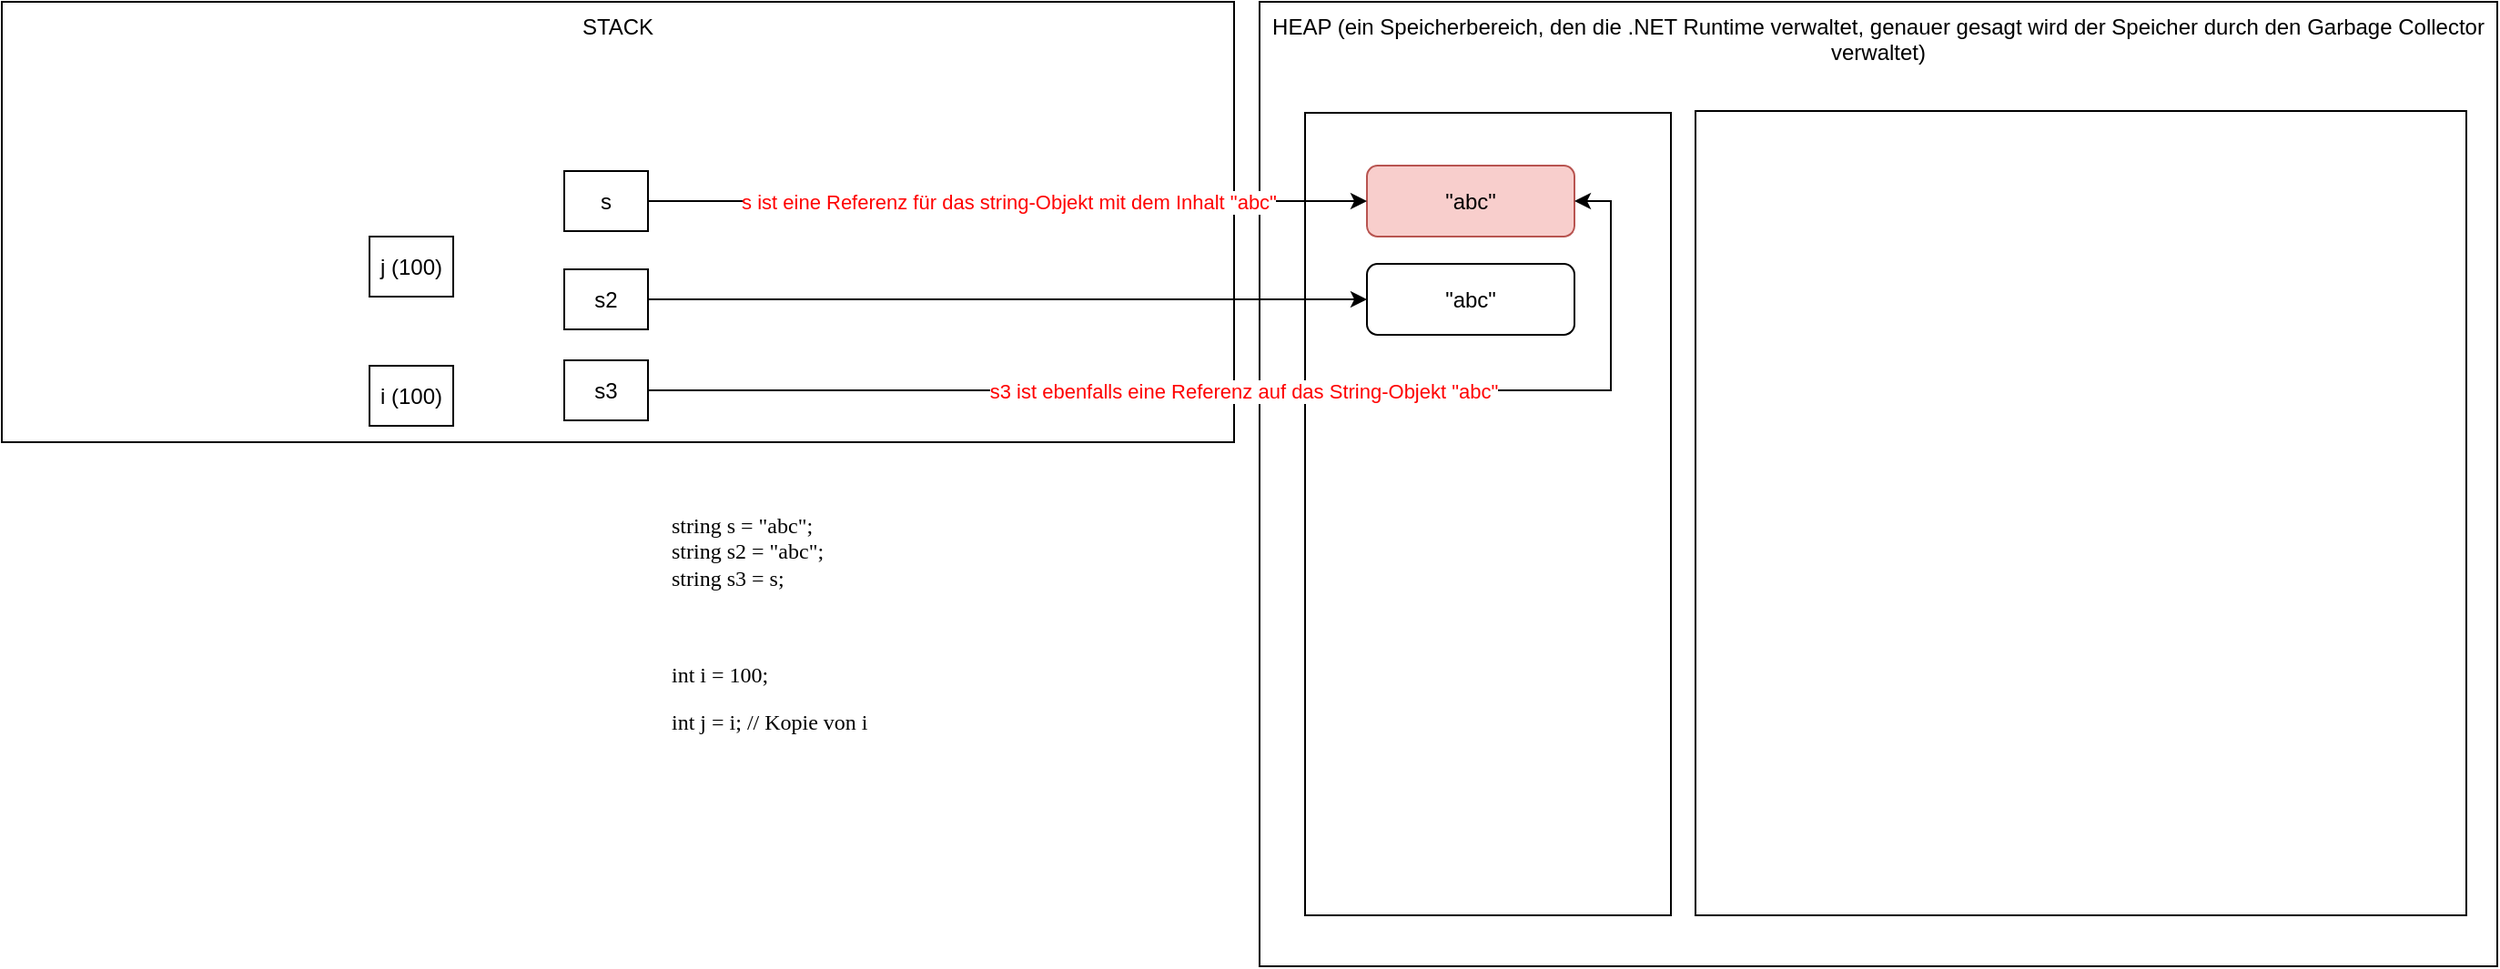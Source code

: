 <mxfile version="21.1.2" type="device" pages="2">
  <diagram name="Seite-1" id="4LkN7PqeiuDIaOTyuzP9">
    <mxGraphModel dx="1995" dy="703" grid="0" gridSize="10" guides="1" tooltips="1" connect="1" arrows="1" fold="1" page="0" pageScale="1" pageWidth="827" pageHeight="1169" math="0" shadow="0">
      <root>
        <mxCell id="0" />
        <mxCell id="1" parent="0" />
        <mxCell id="aHRw698DwZF6H_5OIxc2-1" value="HEAP (ein Speicherbereich, den die .NET Runtime verwaltet, genauer gesagt wird der Speicher durch den Garbage Collector verwaltet)" style="rounded=0;whiteSpace=wrap;html=1;verticalAlign=top;" vertex="1" parent="1">
          <mxGeometry x="50" y="120" width="680" height="530" as="geometry" />
        </mxCell>
        <mxCell id="aHRw698DwZF6H_5OIxc2-2" value="" style="rounded=0;whiteSpace=wrap;html=1;" vertex="1" parent="1">
          <mxGeometry x="75" y="181" width="201" height="441" as="geometry" />
        </mxCell>
        <mxCell id="aHRw698DwZF6H_5OIxc2-3" value="" style="rounded=0;whiteSpace=wrap;html=1;" vertex="1" parent="1">
          <mxGeometry x="289.5" y="180" width="423.5" height="442" as="geometry" />
        </mxCell>
        <mxCell id="aHRw698DwZF6H_5OIxc2-5" value="&quot;abc&quot;" style="rounded=1;whiteSpace=wrap;html=1;fillColor=#f8cecc;strokeColor=#b85450;" vertex="1" parent="1">
          <mxGeometry x="109" y="210" width="114" height="39" as="geometry" />
        </mxCell>
        <mxCell id="aHRw698DwZF6H_5OIxc2-7" value="&lt;pre&gt;&lt;font face=&quot;Lucida Console&quot;&gt;string s = &quot;abc&quot;;&lt;br&gt;string s2 = &quot;abc&quot;;&lt;br&gt;string s3 = s;&lt;/font&gt;&lt;/pre&gt;&lt;pre&gt;&lt;font face=&quot;Lucida Console&quot;&gt;&lt;br&gt;&lt;/font&gt;&lt;/pre&gt;&lt;pre&gt;&lt;font face=&quot;Lucida Console&quot;&gt;int i = 100;&lt;/font&gt;&lt;/pre&gt;&lt;pre&gt;&lt;font face=&quot;Lucida Console&quot;&gt;int j = i; // Kopie von i&lt;/font&gt;&lt;/pre&gt;" style="text;html=1;strokeColor=none;fillColor=none;spacing=5;spacingTop=-20;whiteSpace=wrap;overflow=hidden;rounded=0;" vertex="1" parent="1">
          <mxGeometry x="-278" y="399" width="230" height="147" as="geometry" />
        </mxCell>
        <mxCell id="aHRw698DwZF6H_5OIxc2-8" value="STACK" style="rounded=0;whiteSpace=wrap;html=1;verticalAlign=top;" vertex="1" parent="1">
          <mxGeometry x="-641" y="120" width="677" height="242" as="geometry" />
        </mxCell>
        <mxCell id="aHRw698DwZF6H_5OIxc2-10" value="&lt;font color=&quot;#ff0000&quot;&gt;s ist eine Referenz für das string-Objekt mit dem Inhalt &quot;abc&quot;&lt;/font&gt;" style="edgeStyle=orthogonalEdgeStyle;rounded=0;orthogonalLoop=1;jettySize=auto;html=1;horizontal=1;" edge="1" parent="1" source="aHRw698DwZF6H_5OIxc2-9" target="aHRw698DwZF6H_5OIxc2-5">
          <mxGeometry relative="1" as="geometry" />
        </mxCell>
        <mxCell id="aHRw698DwZF6H_5OIxc2-9" value="s" style="rounded=0;whiteSpace=wrap;html=1;" vertex="1" parent="1">
          <mxGeometry x="-332" y="213" width="46" height="33" as="geometry" />
        </mxCell>
        <mxCell id="aHRw698DwZF6H_5OIxc2-14" style="edgeStyle=orthogonalEdgeStyle;rounded=0;orthogonalLoop=1;jettySize=auto;html=1;" edge="1" parent="1" source="aHRw698DwZF6H_5OIxc2-11" target="aHRw698DwZF6H_5OIxc2-13">
          <mxGeometry relative="1" as="geometry" />
        </mxCell>
        <mxCell id="aHRw698DwZF6H_5OIxc2-11" value="s2" style="rounded=0;whiteSpace=wrap;html=1;" vertex="1" parent="1">
          <mxGeometry x="-332" y="267" width="46" height="33" as="geometry" />
        </mxCell>
        <mxCell id="aHRw698DwZF6H_5OIxc2-13" value="&quot;abc&quot;" style="rounded=1;whiteSpace=wrap;html=1;" vertex="1" parent="1">
          <mxGeometry x="109" y="264" width="114" height="39" as="geometry" />
        </mxCell>
        <mxCell id="aHRw698DwZF6H_5OIxc2-16" value="&lt;font color=&quot;#ff0000&quot;&gt;s3 ist ebenfalls eine Referenz auf das String-Objekt &quot;abc&quot;&lt;/font&gt;" style="edgeStyle=orthogonalEdgeStyle;rounded=0;orthogonalLoop=1;jettySize=auto;html=1;entryX=1;entryY=0.5;entryDx=0;entryDy=0;" edge="1" parent="1" source="aHRw698DwZF6H_5OIxc2-15" target="aHRw698DwZF6H_5OIxc2-5">
          <mxGeometry relative="1" as="geometry" />
        </mxCell>
        <mxCell id="aHRw698DwZF6H_5OIxc2-15" value="s3" style="rounded=0;whiteSpace=wrap;html=1;" vertex="1" parent="1">
          <mxGeometry x="-332" y="317" width="46" height="33" as="geometry" />
        </mxCell>
        <mxCell id="aHRw698DwZF6H_5OIxc2-19" value="i (100)" style="rounded=0;whiteSpace=wrap;html=1;" vertex="1" parent="1">
          <mxGeometry x="-439" y="320" width="46" height="33" as="geometry" />
        </mxCell>
        <mxCell id="aHRw698DwZF6H_5OIxc2-21" value="j (100)" style="rounded=0;whiteSpace=wrap;html=1;" vertex="1" parent="1">
          <mxGeometry x="-439" y="249" width="46" height="33" as="geometry" />
        </mxCell>
      </root>
    </mxGraphModel>
  </diagram>
  <diagram id="jun1YqJocx87SKE8uRPH" name="Seite-2">
    <mxGraphModel dx="2362" dy="720" grid="0" gridSize="10" guides="1" tooltips="1" connect="1" arrows="1" fold="1" page="0" pageScale="1" pageWidth="827" pageHeight="1169" math="0" shadow="0">
      <root>
        <mxCell id="0" />
        <mxCell id="1" parent="0" />
        <mxCell id="qNAa7YT3atLFo1M0cR3Q-1" value="STACK" style="rounded=0;whiteSpace=wrap;html=1;verticalAlign=top;" vertex="1" parent="1">
          <mxGeometry x="-647" y="352" width="631" height="242" as="geometry" />
        </mxCell>
        <mxCell id="qNAa7YT3atLFo1M0cR3Q-8" value="" style="rounded=0;whiteSpace=wrap;html=1;fillColor=#d5e8d4;strokeColor=#82b366;" vertex="1" parent="1">
          <mxGeometry x="-620.5" y="487" width="578" height="60" as="geometry" />
        </mxCell>
        <mxCell id="qNAa7YT3atLFo1M0cR3Q-9" value="bmi" style="rounded=0;whiteSpace=wrap;html=1;" vertex="1" parent="1">
          <mxGeometry x="-607.5" y="500.5" width="136" height="33" as="geometry" />
        </mxCell>
        <mxCell id="qNAa7YT3atLFo1M0cR3Q-11" style="edgeStyle=entityRelationEdgeStyle;rounded=0;orthogonalLoop=1;jettySize=auto;html=1;entryX=1;entryY=0.5;entryDx=0;entryDy=0;" edge="1" parent="1" source="qNAa7YT3atLFo1M0cR3Q-10">
          <mxGeometry relative="1" as="geometry">
            <mxPoint x="-182.5" y="186" as="targetPoint" />
          </mxGeometry>
        </mxCell>
        <mxCell id="qNAa7YT3atLFo1M0cR3Q-13" style="edgeStyle=entityRelationEdgeStyle;rounded=0;orthogonalLoop=1;jettySize=auto;html=1;entryX=1;entryY=0.5;entryDx=0;entryDy=0;" edge="1" parent="1" source="qNAa7YT3atLFo1M0cR3Q-12" target="qNAa7YT3atLFo1M0cR3Q-8">
          <mxGeometry relative="1" as="geometry" />
        </mxCell>
        <mxCell id="qNAa7YT3atLFo1M0cR3Q-12" value="Stack-Frame für Methodenaufruf Main()" style="text;html=1;strokeColor=none;fillColor=none;align=left;verticalAlign=middle;whiteSpace=wrap;rounded=0;" vertex="1" parent="1">
          <mxGeometry x="42" y="480" width="240" height="30" as="geometry" />
        </mxCell>
        <mxCell id="qNAa7YT3atLFo1M0cR3Q-19" value="Stack-Frame für Methodenaufruf CalculateBMI(10, 5)" style="text;html=1;strokeColor=none;fillColor=none;align=left;verticalAlign=middle;whiteSpace=wrap;rounded=0;" vertex="1" parent="1">
          <mxGeometry x="46" y="393" width="240" height="30" as="geometry" />
        </mxCell>
        <mxCell id="qNAa7YT3atLFo1M0cR3Q-20" style="edgeStyle=entityRelationEdgeStyle;rounded=0;orthogonalLoop=1;jettySize=auto;html=1;entryX=1;entryY=0.5;entryDx=0;entryDy=0;exitX=0;exitY=0.5;exitDx=0;exitDy=0;" edge="1" parent="1" source="qNAa7YT3atLFo1M0cR3Q-19" target="qNAa7YT3atLFo1M0cR3Q-23">
          <mxGeometry relative="1" as="geometry">
            <mxPoint x="-42.5" y="439" as="targetPoint" />
          </mxGeometry>
        </mxCell>
        <mxCell id="qNAa7YT3atLFo1M0cR3Q-22" value="" style="group" vertex="1" connectable="0" parent="1">
          <mxGeometry x="-620.5" y="409" width="578" height="60" as="geometry" />
        </mxCell>
        <mxCell id="qNAa7YT3atLFo1M0cR3Q-23" value="" style="rounded=0;whiteSpace=wrap;html=1;fillColor=#d5e8d4;strokeColor=#82b366;" vertex="1" parent="qNAa7YT3atLFo1M0cR3Q-22">
          <mxGeometry width="578" height="60" as="geometry" />
        </mxCell>
        <mxCell id="qNAa7YT3atLFo1M0cR3Q-24" value="weightInGrams (10)" style="rounded=0;whiteSpace=wrap;html=1;" vertex="1" parent="qNAa7YT3atLFo1M0cR3Q-22">
          <mxGeometry x="10" y="14" width="136" height="33" as="geometry" />
        </mxCell>
        <mxCell id="qNAa7YT3atLFo1M0cR3Q-25" value="heightInCentimeters (5)" style="rounded=0;whiteSpace=wrap;html=1;" vertex="1" parent="qNAa7YT3atLFo1M0cR3Q-22">
          <mxGeometry x="149" y="14" width="136" height="33" as="geometry" />
        </mxCell>
        <mxCell id="qNAa7YT3atLFo1M0cR3Q-26" value="weightInKilograms (0.001)" style="rounded=0;whiteSpace=wrap;html=1;" vertex="1" parent="qNAa7YT3atLFo1M0cR3Q-22">
          <mxGeometry x="288" y="14" width="136" height="33" as="geometry" />
        </mxCell>
        <mxCell id="qNAa7YT3atLFo1M0cR3Q-27" value="heightInMeters (0.05)" style="rounded=0;whiteSpace=wrap;html=1;" vertex="1" parent="qNAa7YT3atLFo1M0cR3Q-22">
          <mxGeometry x="429" y="14" width="136" height="33" as="geometry" />
        </mxCell>
        <mxCell id="qNAa7YT3atLFo1M0cR3Q-28" value="STACK" style="rounded=0;whiteSpace=wrap;html=1;verticalAlign=top;" vertex="1" parent="1">
          <mxGeometry x="-917" y="767" width="597" height="217" as="geometry" />
        </mxCell>
        <mxCell id="qNAa7YT3atLFo1M0cR3Q-29" value="" style="rounded=0;whiteSpace=wrap;html=1;fillColor=#d5e8d4;strokeColor=#82b366;" vertex="1" parent="1">
          <mxGeometry x="-862" y="902" width="504" height="60" as="geometry" />
        </mxCell>
        <mxCell id="qNAa7YT3atLFo1M0cR3Q-30" value="name" style="rounded=0;whiteSpace=wrap;html=1;" vertex="1" parent="1">
          <mxGeometry x="-739.5" y="915.5" width="136" height="33" as="geometry" />
        </mxCell>
        <mxCell id="qNAa7YT3atLFo1M0cR3Q-31" style="rounded=0;orthogonalLoop=1;jettySize=auto;html=1;entryX=0.5;entryY=1;entryDx=0;entryDy=0;dashed=1;dashPattern=1 4;edgeStyle=orthogonalEdgeStyle;curved=1;" edge="1" parent="1" source="qNAa7YT3atLFo1M0cR3Q-32" target="qNAa7YT3atLFo1M0cR3Q-29">
          <mxGeometry relative="1" as="geometry" />
        </mxCell>
        <mxCell id="qNAa7YT3atLFo1M0cR3Q-32" value="Stack-Frame für Methodenaufruf Main()" style="text;html=1;strokeColor=none;fillColor=none;align=left;verticalAlign=middle;whiteSpace=wrap;rounded=0;" vertex="1" parent="1">
          <mxGeometry x="-1072" y="1074" width="240" height="30" as="geometry" />
        </mxCell>
        <mxCell id="qNAa7YT3atLFo1M0cR3Q-41" value="HEAP" style="rounded=0;whiteSpace=wrap;html=1;verticalAlign=top;" vertex="1" parent="1">
          <mxGeometry x="-289.5" y="767" width="631" height="611" as="geometry" />
        </mxCell>
        <mxCell id="rG0bp4wRbguklgLs4Bnp-1" value="&quot;Rainer&quot;" style="rounded=1;whiteSpace=wrap;html=1;fillColor=#f8cecc;strokeColor=#b85450;" vertex="1" parent="1">
          <mxGeometry x="-232" y="837" width="114" height="39" as="geometry" />
        </mxCell>
        <mxCell id="rG0bp4wRbguklgLs4Bnp-2" value="&quot;Zufall&quot;" style="rounded=1;whiteSpace=wrap;html=1;fillColor=#f8cecc;strokeColor=#b85450;" vertex="1" parent="1">
          <mxGeometry x="-232" y="897" width="114" height="39" as="geometry" />
        </mxCell>
        <mxCell id="rG0bp4wRbguklgLs4Bnp-3" value="" style="rounded=0;whiteSpace=wrap;html=1;fillColor=#d5e8d4;strokeColor=#82b366;" vertex="1" parent="1">
          <mxGeometry x="-862" y="833" width="504" height="60" as="geometry" />
        </mxCell>
        <mxCell id="rG0bp4wRbguklgLs4Bnp-4" value="Stack-Frame für Methodenaufruf GetFullName(&quot;Rainer&quot;, &quot;Zufall&quot;)" style="text;html=1;strokeColor=none;fillColor=none;align=left;verticalAlign=middle;whiteSpace=wrap;rounded=0;" vertex="1" parent="1">
          <mxGeometry x="-1102" y="687" width="192" height="30" as="geometry" />
        </mxCell>
        <mxCell id="rG0bp4wRbguklgLs4Bnp-5" style="rounded=0;orthogonalLoop=1;jettySize=auto;html=1;entryX=0;entryY=0.5;entryDx=0;entryDy=0;dashed=1;dashPattern=1 4;edgeStyle=orthogonalEdgeStyle;curved=1;" edge="1" parent="1" source="rG0bp4wRbguklgLs4Bnp-4" target="rG0bp4wRbguklgLs4Bnp-3">
          <mxGeometry relative="1" as="geometry" />
        </mxCell>
        <mxCell id="rG0bp4wRbguklgLs4Bnp-9" style="edgeStyle=orthogonalEdgeStyle;rounded=0;orthogonalLoop=1;jettySize=auto;html=1;exitX=0.5;exitY=0;exitDx=0;exitDy=0;entryX=0.5;entryY=0;entryDx=0;entryDy=0;dashed=1;strokeWidth=2;endArrow=open;endFill=0;fillColor=#6a00ff;strokeColor=#3700CC;" edge="1" parent="1" source="rG0bp4wRbguklgLs4Bnp-6" target="rG0bp4wRbguklgLs4Bnp-1">
          <mxGeometry relative="1" as="geometry">
            <Array as="points">
              <mxPoint x="-674" y="808" />
              <mxPoint x="-175" y="808" />
            </Array>
          </mxGeometry>
        </mxCell>
        <mxCell id="rG0bp4wRbguklgLs4Bnp-6" value="firstName" style="rounded=0;whiteSpace=wrap;html=1;" vertex="1" parent="1">
          <mxGeometry x="-742" y="846.5" width="136" height="33" as="geometry" />
        </mxCell>
        <mxCell id="rG0bp4wRbguklgLs4Bnp-8" style="edgeStyle=orthogonalEdgeStyle;rounded=0;orthogonalLoop=1;jettySize=auto;html=1;entryX=0;entryY=0.5;entryDx=0;entryDy=0;dashed=1;strokeWidth=2;endArrow=open;endFill=0;fillColor=#6a00ff;strokeColor=#3700CC;" edge="1" parent="1" source="rG0bp4wRbguklgLs4Bnp-7" target="rG0bp4wRbguklgLs4Bnp-2">
          <mxGeometry relative="1" as="geometry" />
        </mxCell>
        <mxCell id="rG0bp4wRbguklgLs4Bnp-7" value="lastName" style="rounded=0;whiteSpace=wrap;html=1;" vertex="1" parent="1">
          <mxGeometry x="-593" y="846.5" width="136" height="33" as="geometry" />
        </mxCell>
        <mxCell id="rG0bp4wRbguklgLs4Bnp-11" style="edgeStyle=orthogonalEdgeStyle;rounded=0;orthogonalLoop=1;jettySize=auto;html=1;exitX=0.5;exitY=1;exitDx=0;exitDy=0;dashed=1;strokeWidth=2;endArrow=open;endFill=0;fillColor=#6a00ff;strokeColor=#3700CC;" edge="1" parent="1" source="rG0bp4wRbguklgLs4Bnp-10">
          <mxGeometry relative="1" as="geometry">
            <mxPoint x="-119" y="857" as="targetPoint" />
            <Array as="points">
              <mxPoint x="-525" y="969" />
              <mxPoint x="-2" y="969" />
              <mxPoint x="-2" y="857" />
            </Array>
          </mxGeometry>
        </mxCell>
        <mxCell id="rG0bp4wRbguklgLs4Bnp-10" value="rainer" style="rounded=0;whiteSpace=wrap;html=1;" vertex="1" parent="1">
          <mxGeometry x="-593" y="915.5" width="136" height="33" as="geometry" />
        </mxCell>
        <mxCell id="rG0bp4wRbguklgLs4Bnp-14" style="edgeStyle=orthogonalEdgeStyle;rounded=0;orthogonalLoop=1;jettySize=auto;html=1;entryX=0.5;entryY=0;entryDx=0;entryDy=0;dashed=1;strokeWidth=2;endArrow=open;endFill=0;fillColor=#6a00ff;strokeColor=#3700CC;" edge="1" parent="1" source="rG0bp4wRbguklgLs4Bnp-12" target="rG0bp4wRbguklgLs4Bnp-13">
          <mxGeometry relative="1" as="geometry">
            <Array as="points">
              <mxPoint x="-804" y="693" />
              <mxPoint x="167" y="693" />
            </Array>
          </mxGeometry>
        </mxCell>
        <mxCell id="rG0bp4wRbguklgLs4Bnp-12" value="fullName" style="rounded=0;whiteSpace=wrap;html=1;" vertex="1" parent="1">
          <mxGeometry x="-854" y="846.5" width="99" height="33" as="geometry" />
        </mxCell>
        <mxCell id="rG0bp4wRbguklgLs4Bnp-13" value="&quot;Rainer Zufall&quot;" style="rounded=1;whiteSpace=wrap;html=1;fillColor=#f8cecc;strokeColor=#b85450;" vertex="1" parent="1">
          <mxGeometry x="110" y="822" width="114" height="39" as="geometry" />
        </mxCell>
        <mxCell id="rG0bp4wRbguklgLs4Bnp-15" style="edgeStyle=orthogonalEdgeStyle;rounded=0;orthogonalLoop=1;jettySize=auto;html=1;endArrow=open;strokeColor=#3700CC;dashed=1;strokeWidth=2;endFill=0;fillColor=#6a00ff;" edge="1" parent="1" source="qNAa7YT3atLFo1M0cR3Q-30" target="rG0bp4wRbguklgLs4Bnp-13">
          <mxGeometry relative="1" as="geometry">
            <Array as="points">
              <mxPoint x="-671" y="1083" />
              <mxPoint x="167" y="1083" />
            </Array>
          </mxGeometry>
        </mxCell>
        <mxCell id="rG0bp4wRbguklgLs4Bnp-16" value="int[] {2, 4, 11, 21 }" style="rounded=1;whiteSpace=wrap;html=1;fillColor=#f8cecc;strokeColor=#b85450;" vertex="1" parent="1">
          <mxGeometry x="-196" y="1180" width="114" height="39" as="geometry" />
        </mxCell>
        <mxCell id="rG0bp4wRbguklgLs4Bnp-18" style="edgeStyle=orthogonalEdgeStyle;rounded=0;orthogonalLoop=1;jettySize=auto;html=1;entryX=0;entryY=0.5;entryDx=0;entryDy=0;" edge="1" parent="1" source="rG0bp4wRbguklgLs4Bnp-17" target="rG0bp4wRbguklgLs4Bnp-21">
          <mxGeometry relative="1" as="geometry" />
        </mxCell>
        <mxCell id="rG0bp4wRbguklgLs4Bnp-17" value="numbers" style="rounded=0;whiteSpace=wrap;html=1;" vertex="1" parent="1">
          <mxGeometry x="-683" y="1260" width="136" height="33" as="geometry" />
        </mxCell>
        <mxCell id="rG0bp4wRbguklgLs4Bnp-20" style="edgeStyle=orthogonalEdgeStyle;rounded=0;orthogonalLoop=1;jettySize=auto;html=1;entryX=0.5;entryY=1;entryDx=0;entryDy=0;" edge="1" parent="1" source="rG0bp4wRbguklgLs4Bnp-19" target="rG0bp4wRbguklgLs4Bnp-16">
          <mxGeometry relative="1" as="geometry" />
        </mxCell>
        <mxCell id="rG0bp4wRbguklgLs4Bnp-19" value="otherNumbers" style="rounded=0;whiteSpace=wrap;html=1;" vertex="1" parent="1">
          <mxGeometry x="-683" y="1324" width="136" height="33" as="geometry" />
        </mxCell>
        <mxCell id="rG0bp4wRbguklgLs4Bnp-21" value="int[] { 1, 2, 3, 4, 5 }" style="rounded=1;whiteSpace=wrap;html=1;fillColor=#f8cecc;strokeColor=#b85450;" vertex="1" parent="1">
          <mxGeometry x="-277" y="1257" width="114" height="39" as="geometry" />
        </mxCell>
      </root>
    </mxGraphModel>
  </diagram>
</mxfile>

